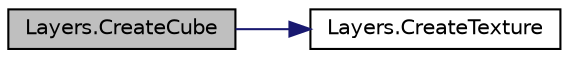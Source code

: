 digraph "Layers.CreateCube"
{
  edge [fontname="Helvetica",fontsize="10",labelfontname="Helvetica",labelfontsize="10"];
  node [fontname="Helvetica",fontsize="10",shape=record];
  rankdir="LR";
  Node0 [label="Layers.CreateCube",height=0.2,width=0.4,color="black", fillcolor="grey75", style="filled", fontcolor="black"];
  Node0 -> Node1 [color="midnightblue",fontsize="10",style="solid",fontname="Helvetica"];
  Node1 [label="Layers.CreateTexture",height=0.2,width=0.4,color="black", fillcolor="white", style="filled",URL="$namespace_layers.html#a50b169040adfa797674d44bd44f68236"];
}
